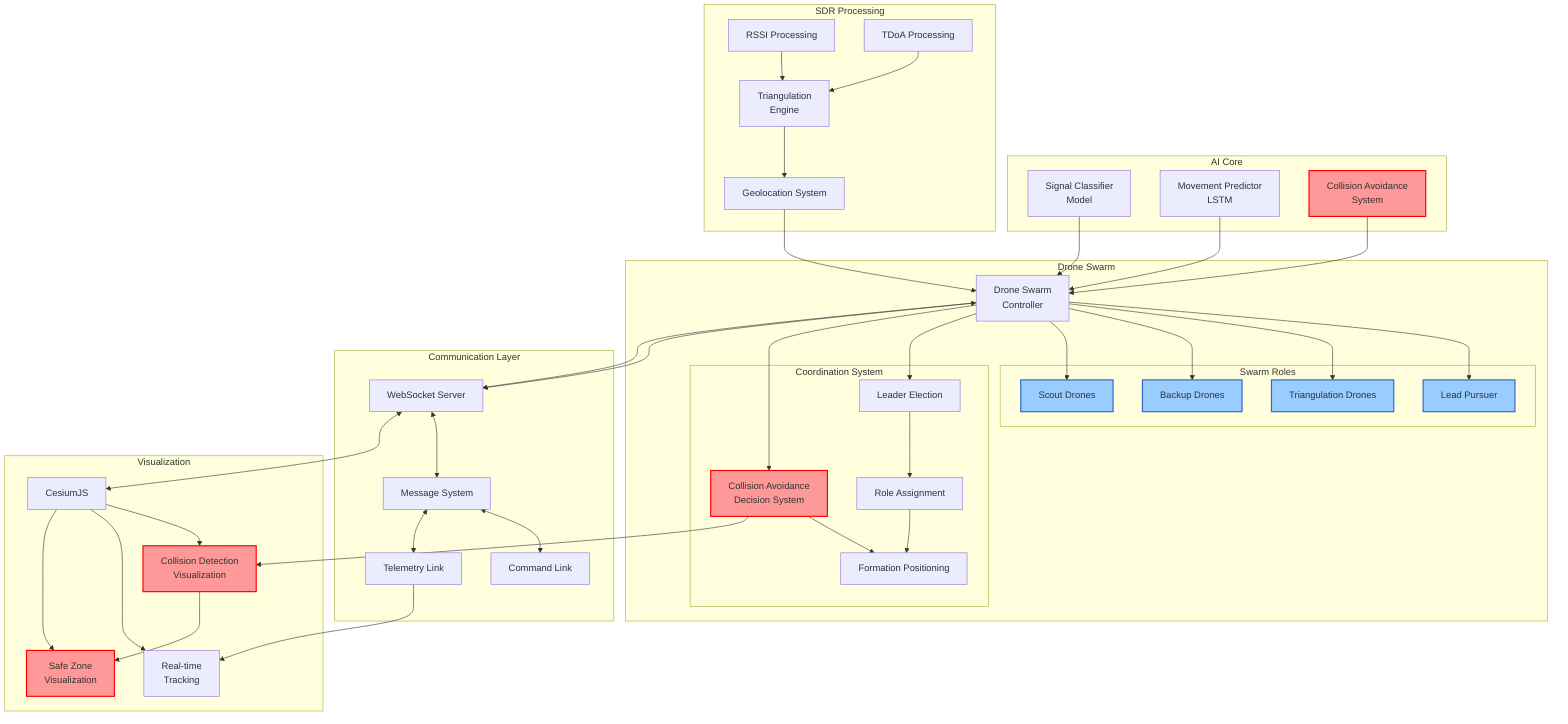 flowchart TD
    subgraph "AI Core"
        AI1[Signal Classifier\nModel]
        AI2[Movement Predictor\nLSTM]
        AI3[Collision Avoidance\nSystem]
    end
    
    subgraph "Drone Swarm"
        DSC[Drone Swarm\nController]
        
        subgraph "Swarm Roles"
            LDR[Lead Pursuer]
            TRI[Triangulation Drones]
            BKP[Backup Drones]
            SCT[Scout Drones]
        end
        
        subgraph "Coordination System"
            LE[Leader Election]
            RA[Role Assignment]
            FP[Formation Positioning]
            CAD[Collision Avoidance\nDecision System]
        end
    end
    
    subgraph "SDR Processing"
        RSP[RSSI Processing]
        TDP[TDoA Processing]
        TRG[Triangulation\nEngine]
        LOC[Geolocation System]
    end
    
    subgraph "Communication Layer"
        WS[WebSocket Server]
        MS[Message System]
        CL[Command Link]
        TL[Telemetry Link]
    end
    
    subgraph "Visualization"
        CJS[CesiumJS]
        CDV[Collision Detection\nVisualization]
        RTV[Real-time\nTracking]
        SVZ[Safe Zone\nVisualization]
    end
    
    %% Connections
    AI1 --> DSC
    AI2 --> DSC
    AI3 --> DSC
    
    DSC --> LDR
    DSC --> TRI
    DSC --> BKP
    DSC --> SCT
    
    DSC --> LE
    LE --> RA
    RA --> FP
    DSC --> CAD
    
    RSP --> TRG
    TDP --> TRG
    TRG --> LOC
    
    DSC <--> WS
    WS <--> MS
    MS <--> CL
    MS <--> TL
    
    WS <--> CJS
    CJS --> CDV
    CJS --> RTV
    CJS --> SVZ
    
    %% Major data flows
    LOC --> DSC
    CAD --> FP
    TL --> RTV
    DSC --> WS
    
    %% Collision avoidance information flow
    CAD --> CDV
    CDV --> SVZ

    style AI3 fill:#FF9999,stroke:#FF0000,stroke-width:2px
    style CAD fill:#FF9999,stroke:#FF0000,stroke-width:2px
    style CDV fill:#FF9999,stroke:#FF0000,stroke-width:2px
    style SVZ fill:#FF9999,stroke:#FF0000,stroke-width:2px
    
    classDef roleNode fill:#99CCFF,stroke:#3366CC,stroke-width:2px
    class LDR,TRI,BKP,SCT roleNode